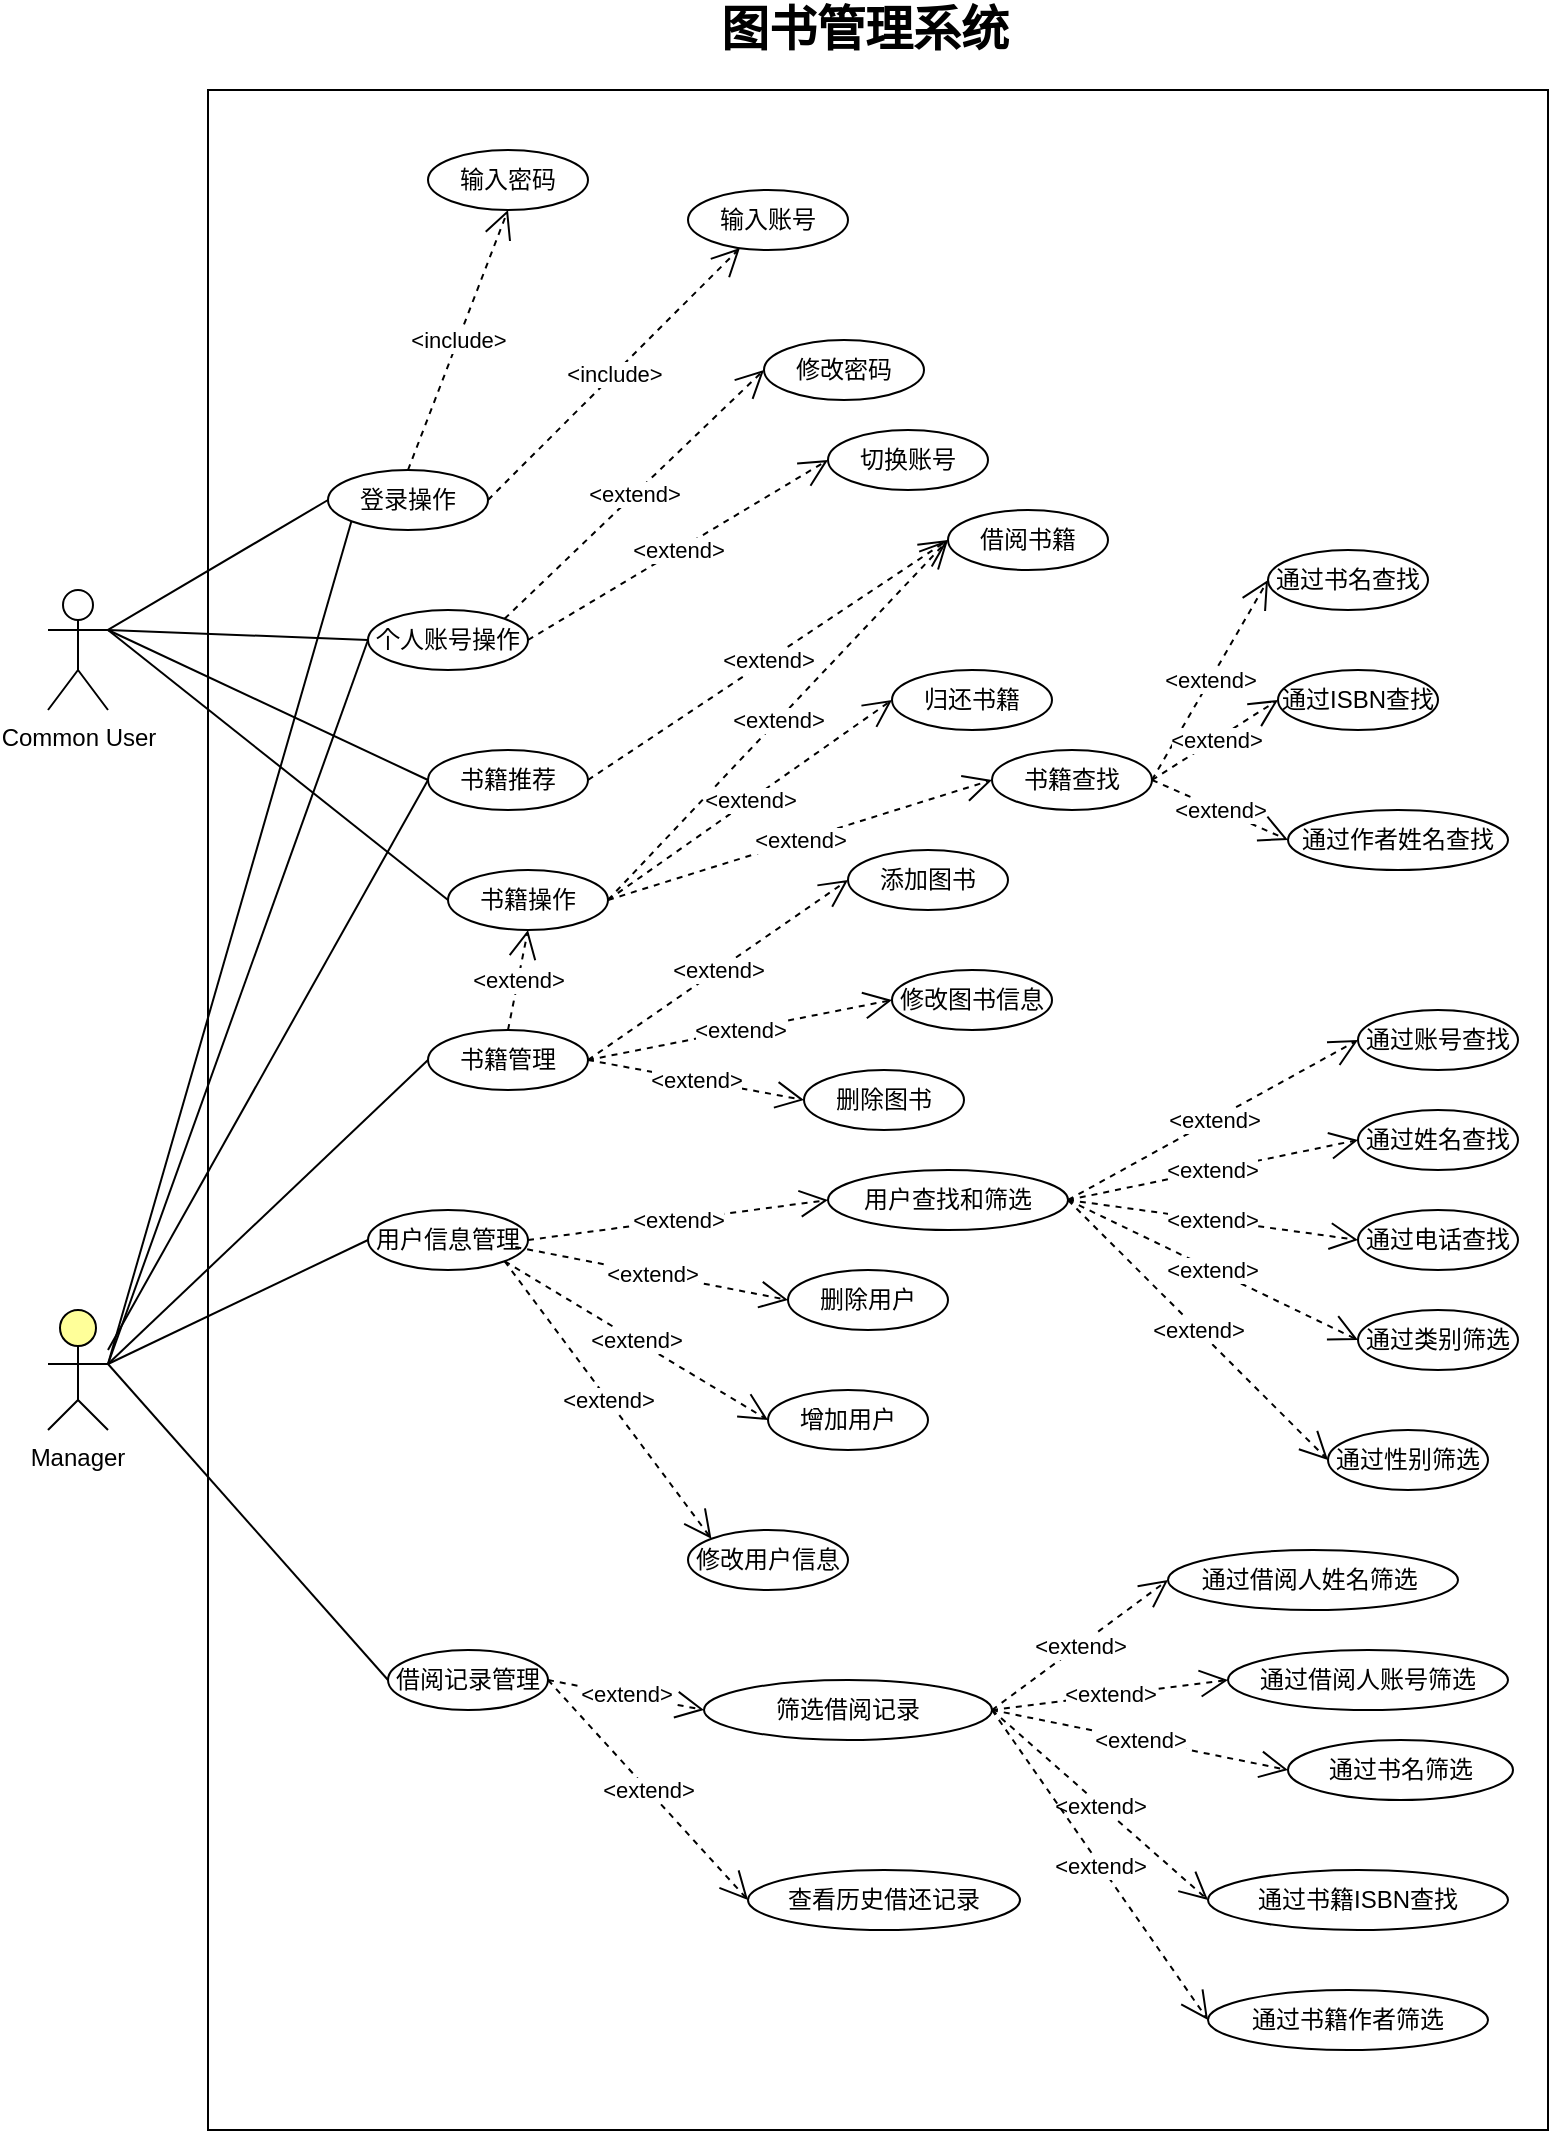 <mxfile version="13.3.5" type="device"><diagram id="NMIxHQQgc-Jly3lWyVrM" name="第 1 页"><mxGraphModel dx="1588" dy="980" grid="1" gridSize="10" guides="1" tooltips="1" connect="1" arrows="1" fold="1" page="1" pageScale="1" pageWidth="827" pageHeight="1169" math="0" shadow="0"><root><mxCell id="0"/><mxCell id="1" parent="0"/><mxCell id="PjBY7PKJhRJC9FS793pI-3" value="Manager" style="html=1;outlineConnect=0;whiteSpace=wrap;fillColor=#ffff99;verticalLabelPosition=bottom;verticalAlign=top;align=center;shape=mxgraph.archimate3.actor;" parent="1" vertex="1"><mxGeometry x="40" y="1060" width="30" height="60" as="geometry"/></mxCell><mxCell id="JLs8-sd4aLPsFnPECENR-1" value="Common User" style="shape=umlActor;verticalLabelPosition=bottom;labelBackgroundColor=#ffffff;verticalAlign=top;html=1;" parent="1" vertex="1"><mxGeometry x="40" y="700" width="30" height="60" as="geometry"/></mxCell><mxCell id="JLs8-sd4aLPsFnPECENR-2" value="登录操作" style="ellipse;whiteSpace=wrap;html=1;" parent="1" vertex="1"><mxGeometry x="180" y="640" width="80" height="30" as="geometry"/></mxCell><mxCell id="JLs8-sd4aLPsFnPECENR-5" value="输入密码" style="ellipse;whiteSpace=wrap;html=1;" parent="1" vertex="1"><mxGeometry x="230" y="480" width="80" height="30" as="geometry"/></mxCell><mxCell id="JLs8-sd4aLPsFnPECENR-6" value="输入账号" style="ellipse;whiteSpace=wrap;html=1;" parent="1" vertex="1"><mxGeometry x="360" y="500" width="80" height="30" as="geometry"/></mxCell><mxCell id="JLs8-sd4aLPsFnPECENR-8" value="" style="endArrow=none;html=1;exitX=1;exitY=0.333;exitDx=0;exitDy=0;exitPerimeter=0;entryX=0;entryY=0.5;entryDx=0;entryDy=0;" parent="1" source="JLs8-sd4aLPsFnPECENR-1" target="JLs8-sd4aLPsFnPECENR-2" edge="1"><mxGeometry width="50" height="50" relative="1" as="geometry"><mxPoint x="120" y="810" as="sourcePoint"/><mxPoint x="170" y="760" as="targetPoint"/></mxGeometry></mxCell><mxCell id="JLs8-sd4aLPsFnPECENR-10" value="&amp;lt;include&amp;gt;" style="endArrow=open;endSize=12;dashed=1;html=1;exitX=1;exitY=0.5;exitDx=0;exitDy=0;" parent="1" source="JLs8-sd4aLPsFnPECENR-2" target="JLs8-sd4aLPsFnPECENR-6" edge="1"><mxGeometry width="160" relative="1" as="geometry"><mxPoint x="220" y="695" as="sourcePoint"/><mxPoint x="380" y="695" as="targetPoint"/></mxGeometry></mxCell><mxCell id="JLs8-sd4aLPsFnPECENR-11" value="&amp;lt;include&amp;gt;" style="endArrow=open;endSize=12;dashed=1;html=1;entryX=0.5;entryY=1;entryDx=0;entryDy=0;exitX=0.5;exitY=0;exitDx=0;exitDy=0;" parent="1" source="JLs8-sd4aLPsFnPECENR-2" target="JLs8-sd4aLPsFnPECENR-5" edge="1"><mxGeometry width="160" relative="1" as="geometry"><mxPoint x="216.824" y="693.873" as="sourcePoint"/><mxPoint x="283.139" y="666.115" as="targetPoint"/></mxGeometry></mxCell><mxCell id="JLs8-sd4aLPsFnPECENR-13" value="" style="endArrow=none;html=1;exitX=1;exitY=0.45;exitDx=0;exitDy=0;exitPerimeter=0;entryX=0;entryY=1;entryDx=0;entryDy=0;" parent="1" source="PjBY7PKJhRJC9FS793pI-3" target="JLs8-sd4aLPsFnPECENR-2" edge="1"><mxGeometry width="50" height="50" relative="1" as="geometry"><mxPoint x="80" y="896.32" as="sourcePoint"/><mxPoint x="177.373" y="869.997" as="targetPoint"/></mxGeometry></mxCell><mxCell id="JLs8-sd4aLPsFnPECENR-22" value="个人账号操作" style="ellipse;whiteSpace=wrap;html=1;" parent="1" vertex="1"><mxGeometry x="200" y="710" width="80" height="30" as="geometry"/></mxCell><mxCell id="JLs8-sd4aLPsFnPECENR-23" value="修改密码" style="ellipse;whiteSpace=wrap;html=1;" parent="1" vertex="1"><mxGeometry x="398" y="575" width="80" height="30" as="geometry"/></mxCell><mxCell id="JLs8-sd4aLPsFnPECENR-24" value="切换账号" style="ellipse;whiteSpace=wrap;html=1;" parent="1" vertex="1"><mxGeometry x="430" y="620" width="80" height="30" as="geometry"/></mxCell><mxCell id="JLs8-sd4aLPsFnPECENR-25" value="&amp;lt;extend&amp;gt;" style="endArrow=open;endSize=12;dashed=1;html=1;exitX=1;exitY=0;exitDx=0;exitDy=0;entryX=0;entryY=0.5;entryDx=0;entryDy=0;" parent="1" source="JLs8-sd4aLPsFnPECENR-22" target="JLs8-sd4aLPsFnPECENR-23" edge="1"><mxGeometry width="160" relative="1" as="geometry"><mxPoint x="290.0" y="790" as="sourcePoint"/><mxPoint x="376.527" y="699.123" as="targetPoint"/></mxGeometry></mxCell><mxCell id="JLs8-sd4aLPsFnPECENR-26" value="&amp;lt;extend&amp;gt;" style="endArrow=open;endSize=12;dashed=1;html=1;exitX=1;exitY=0.5;exitDx=0;exitDy=0;entryX=0;entryY=0.5;entryDx=0;entryDy=0;" parent="1" source="JLs8-sd4aLPsFnPECENR-22" target="JLs8-sd4aLPsFnPECENR-24" edge="1"><mxGeometry width="160" relative="1" as="geometry"><mxPoint x="250.0" y="745" as="sourcePoint"/><mxPoint x="336.527" y="654.123" as="targetPoint"/></mxGeometry></mxCell><mxCell id="JLs8-sd4aLPsFnPECENR-30" value="借阅记录管理" style="ellipse;whiteSpace=wrap;html=1;" parent="1" vertex="1"><mxGeometry x="210" y="1230" width="80" height="30" as="geometry"/></mxCell><mxCell id="JLs8-sd4aLPsFnPECENR-31" value="用户信息管理" style="ellipse;whiteSpace=wrap;html=1;" parent="1" vertex="1"><mxGeometry x="200" y="1010" width="80" height="30" as="geometry"/></mxCell><mxCell id="JLs8-sd4aLPsFnPECENR-32" value="书籍操作" style="ellipse;whiteSpace=wrap;html=1;" parent="1" vertex="1"><mxGeometry x="240" y="840" width="80" height="30" as="geometry"/></mxCell><mxCell id="JLs8-sd4aLPsFnPECENR-33" value="" style="endArrow=none;html=1;exitX=1;exitY=0.333;exitDx=0;exitDy=0;exitPerimeter=0;entryX=0;entryY=0.5;entryDx=0;entryDy=0;" parent="1" source="JLs8-sd4aLPsFnPECENR-1" target="JLs8-sd4aLPsFnPECENR-22" edge="1"><mxGeometry width="50" height="50" relative="1" as="geometry"><mxPoint x="70" y="750" as="sourcePoint"/><mxPoint x="160" y="710" as="targetPoint"/></mxGeometry></mxCell><mxCell id="JLs8-sd4aLPsFnPECENR-34" value="" style="endArrow=none;html=1;exitX=1;exitY=0.45;exitDx=0;exitDy=0;exitPerimeter=0;entryX=0;entryY=0.5;entryDx=0;entryDy=0;" parent="1" source="PjBY7PKJhRJC9FS793pI-3" target="JLs8-sd4aLPsFnPECENR-22" edge="1"><mxGeometry width="50" height="50" relative="1" as="geometry"><mxPoint x="130.0" y="920" as="sourcePoint"/><mxPoint x="170.0" y="820" as="targetPoint"/></mxGeometry></mxCell><mxCell id="JLs8-sd4aLPsFnPECENR-35" value="书籍管理" style="ellipse;whiteSpace=wrap;html=1;" parent="1" vertex="1"><mxGeometry x="230" y="920" width="80" height="30" as="geometry"/></mxCell><mxCell id="JLs8-sd4aLPsFnPECENR-36" value="书籍查找" style="ellipse;whiteSpace=wrap;html=1;" parent="1" vertex="1"><mxGeometry x="512" y="780" width="80" height="30" as="geometry"/></mxCell><mxCell id="JLs8-sd4aLPsFnPECENR-37" value="归还书籍" style="ellipse;whiteSpace=wrap;html=1;" parent="1" vertex="1"><mxGeometry x="462" y="740" width="80" height="30" as="geometry"/></mxCell><mxCell id="JLs8-sd4aLPsFnPECENR-38" value="借阅书籍" style="ellipse;whiteSpace=wrap;html=1;" parent="1" vertex="1"><mxGeometry x="490" y="660" width="80" height="30" as="geometry"/></mxCell><mxCell id="JLs8-sd4aLPsFnPECENR-44" value="&amp;lt;extend&amp;gt;" style="endArrow=open;endSize=12;dashed=1;html=1;exitX=1;exitY=0.5;exitDx=0;exitDy=0;entryX=0;entryY=0.5;entryDx=0;entryDy=0;" parent="1" source="JLs8-sd4aLPsFnPECENR-32" target="JLs8-sd4aLPsFnPECENR-38" edge="1"><mxGeometry width="160" relative="1" as="geometry"><mxPoint x="294" y="795" as="sourcePoint"/><mxPoint x="404.0" y="705" as="targetPoint"/></mxGeometry></mxCell><mxCell id="JLs8-sd4aLPsFnPECENR-45" value="&amp;lt;extend&amp;gt;" style="endArrow=open;endSize=12;dashed=1;html=1;exitX=1;exitY=0.5;exitDx=0;exitDy=0;entryX=0;entryY=0.5;entryDx=0;entryDy=0;" parent="1" source="JLs8-sd4aLPsFnPECENR-32" target="JLs8-sd4aLPsFnPECENR-36" edge="1"><mxGeometry width="160" relative="1" as="geometry"><mxPoint x="250.0" y="870" as="sourcePoint"/><mxPoint x="350.0" y="790" as="targetPoint"/></mxGeometry></mxCell><mxCell id="JLs8-sd4aLPsFnPECENR-46" value="&amp;lt;extend&amp;gt;" style="endArrow=open;endSize=12;dashed=1;html=1;exitX=1;exitY=0.5;exitDx=0;exitDy=0;entryX=0;entryY=0.5;entryDx=0;entryDy=0;" parent="1" source="JLs8-sd4aLPsFnPECENR-32" target="JLs8-sd4aLPsFnPECENR-37" edge="1"><mxGeometry width="160" relative="1" as="geometry"><mxPoint x="280.0" y="855" as="sourcePoint"/><mxPoint x="380.0" y="775" as="targetPoint"/></mxGeometry></mxCell><mxCell id="JLs8-sd4aLPsFnPECENR-47" value="" style="endArrow=none;html=1;exitX=1;exitY=0.333;exitDx=0;exitDy=0;exitPerimeter=0;entryX=0;entryY=0.5;entryDx=0;entryDy=0;" parent="1" source="JLs8-sd4aLPsFnPECENR-1" target="JLs8-sd4aLPsFnPECENR-32" edge="1"><mxGeometry width="50" height="50" relative="1" as="geometry"><mxPoint x="70.0" y="750" as="sourcePoint"/><mxPoint x="190.0" y="665" as="targetPoint"/></mxGeometry></mxCell><mxCell id="JLs8-sd4aLPsFnPECENR-52" value="通过书名查找" style="ellipse;whiteSpace=wrap;html=1;" parent="1" vertex="1"><mxGeometry x="650" y="680" width="80" height="30" as="geometry"/></mxCell><mxCell id="JLs8-sd4aLPsFnPECENR-53" value="通过ISBN查找" style="ellipse;whiteSpace=wrap;html=1;" parent="1" vertex="1"><mxGeometry x="655" y="740" width="80" height="30" as="geometry"/></mxCell><mxCell id="JLs8-sd4aLPsFnPECENR-54" value="通过作者姓名查找" style="ellipse;whiteSpace=wrap;html=1;" parent="1" vertex="1"><mxGeometry x="660" y="810" width="110" height="30" as="geometry"/></mxCell><mxCell id="JLs8-sd4aLPsFnPECENR-55" value="&amp;lt;extend&amp;gt;" style="endArrow=open;endSize=12;dashed=1;html=1;exitX=1;exitY=0.5;exitDx=0;exitDy=0;entryX=0;entryY=0.5;entryDx=0;entryDy=0;" parent="1" source="JLs8-sd4aLPsFnPECENR-36" target="JLs8-sd4aLPsFnPECENR-52" edge="1"><mxGeometry width="160" relative="1" as="geometry"><mxPoint x="470" y="850" as="sourcePoint"/><mxPoint x="590.0" y="880" as="targetPoint"/></mxGeometry></mxCell><mxCell id="JLs8-sd4aLPsFnPECENR-56" value="&amp;lt;extend&amp;gt;" style="endArrow=open;endSize=12;dashed=1;html=1;exitX=1;exitY=0.5;exitDx=0;exitDy=0;entryX=0;entryY=0.5;entryDx=0;entryDy=0;" parent="1" source="JLs8-sd4aLPsFnPECENR-36" target="JLs8-sd4aLPsFnPECENR-53" edge="1"><mxGeometry width="160" relative="1" as="geometry"><mxPoint x="480.0" y="845" as="sourcePoint"/><mxPoint x="545" y="805" as="targetPoint"/></mxGeometry></mxCell><mxCell id="JLs8-sd4aLPsFnPECENR-57" value="&amp;lt;extend&amp;gt;" style="endArrow=open;endSize=12;dashed=1;html=1;exitX=1;exitY=0.5;exitDx=0;exitDy=0;entryX=0;entryY=0.5;entryDx=0;entryDy=0;" parent="1" source="JLs8-sd4aLPsFnPECENR-36" target="JLs8-sd4aLPsFnPECENR-54" edge="1"><mxGeometry width="160" relative="1" as="geometry"><mxPoint x="490.0" y="855" as="sourcePoint"/><mxPoint x="555" y="815" as="targetPoint"/></mxGeometry></mxCell><mxCell id="JLs8-sd4aLPsFnPECENR-58" value="" style="endArrow=none;html=1;exitX=1;exitY=0.45;exitDx=0;exitDy=0;exitPerimeter=0;entryX=0;entryY=0.5;entryDx=0;entryDy=0;" parent="1" source="PjBY7PKJhRJC9FS793pI-3" target="JLs8-sd4aLPsFnPECENR-35" edge="1"><mxGeometry width="50" height="50" relative="1" as="geometry"><mxPoint x="140" y="880" as="sourcePoint"/><mxPoint x="160" y="840" as="targetPoint"/></mxGeometry></mxCell><mxCell id="JLs8-sd4aLPsFnPECENR-59" value="" style="endArrow=none;html=1;exitX=1;exitY=0.45;exitDx=0;exitDy=0;exitPerimeter=0;entryX=0;entryY=0.5;entryDx=0;entryDy=0;" parent="1" source="PjBY7PKJhRJC9FS793pI-3" target="JLs8-sd4aLPsFnPECENR-31" edge="1"><mxGeometry width="50" height="50" relative="1" as="geometry"><mxPoint x="80.0" y="897" as="sourcePoint"/><mxPoint x="210.0" y="925" as="targetPoint"/></mxGeometry></mxCell><mxCell id="JLs8-sd4aLPsFnPECENR-60" value="" style="endArrow=none;html=1;exitX=1;exitY=0.45;exitDx=0;exitDy=0;exitPerimeter=0;entryX=0;entryY=0.5;entryDx=0;entryDy=0;" parent="1" source="PjBY7PKJhRJC9FS793pI-3" target="JLs8-sd4aLPsFnPECENR-30" edge="1"><mxGeometry width="50" height="50" relative="1" as="geometry"><mxPoint x="90.0" y="907" as="sourcePoint"/><mxPoint x="220.0" y="935" as="targetPoint"/></mxGeometry></mxCell><mxCell id="JLs8-sd4aLPsFnPECENR-61" value="添加图书" style="ellipse;whiteSpace=wrap;html=1;" parent="1" vertex="1"><mxGeometry x="440" y="830" width="80" height="30" as="geometry"/></mxCell><mxCell id="JLs8-sd4aLPsFnPECENR-62" value="修改图书信息" style="ellipse;whiteSpace=wrap;html=1;" parent="1" vertex="1"><mxGeometry x="462" y="890" width="80" height="30" as="geometry"/></mxCell><mxCell id="JLs8-sd4aLPsFnPECENR-63" value="删除图书" style="ellipse;whiteSpace=wrap;html=1;" parent="1" vertex="1"><mxGeometry x="418" y="940" width="80" height="30" as="geometry"/></mxCell><mxCell id="JLs8-sd4aLPsFnPECENR-64" value="&amp;lt;extend&amp;gt;" style="endArrow=open;endSize=12;dashed=1;html=1;exitX=0.5;exitY=0;exitDx=0;exitDy=0;entryX=0.5;entryY=1;entryDx=0;entryDy=0;" parent="1" source="JLs8-sd4aLPsFnPECENR-35" target="JLs8-sd4aLPsFnPECENR-32" edge="1"><mxGeometry width="160" relative="1" as="geometry"><mxPoint x="280" y="815" as="sourcePoint"/><mxPoint x="400.0" y="845" as="targetPoint"/></mxGeometry></mxCell><mxCell id="JLs8-sd4aLPsFnPECENR-65" value="&amp;lt;extend&amp;gt;" style="endArrow=open;endSize=12;dashed=1;html=1;exitX=1;exitY=0.5;exitDx=0;exitDy=0;entryX=0;entryY=0.5;entryDx=0;entryDy=0;" parent="1" source="JLs8-sd4aLPsFnPECENR-35" target="JLs8-sd4aLPsFnPECENR-61" edge="1"><mxGeometry width="160" relative="1" as="geometry"><mxPoint x="290" y="825" as="sourcePoint"/><mxPoint x="320" y="880" as="targetPoint"/></mxGeometry></mxCell><mxCell id="JLs8-sd4aLPsFnPECENR-67" value="&amp;lt;extend&amp;gt;" style="endArrow=open;endSize=12;dashed=1;html=1;exitX=1;exitY=0.5;exitDx=0;exitDy=0;entryX=0;entryY=0.5;entryDx=0;entryDy=0;" parent="1" source="JLs8-sd4aLPsFnPECENR-35" target="JLs8-sd4aLPsFnPECENR-62" edge="1"><mxGeometry width="160" relative="1" as="geometry"><mxPoint x="280" y="945" as="sourcePoint"/><mxPoint x="400.0" y="900" as="targetPoint"/></mxGeometry></mxCell><mxCell id="JLs8-sd4aLPsFnPECENR-68" value="&amp;lt;extend&amp;gt;" style="endArrow=open;endSize=12;dashed=1;html=1;exitX=1;exitY=0.5;exitDx=0;exitDy=0;entryX=0;entryY=0.5;entryDx=0;entryDy=0;" parent="1" source="JLs8-sd4aLPsFnPECENR-35" target="JLs8-sd4aLPsFnPECENR-63" edge="1"><mxGeometry width="160" relative="1" as="geometry"><mxPoint x="290" y="955" as="sourcePoint"/><mxPoint x="410.0" y="910" as="targetPoint"/></mxGeometry></mxCell><mxCell id="JLs8-sd4aLPsFnPECENR-69" value="用户查找和筛选" style="ellipse;whiteSpace=wrap;html=1;" parent="1" vertex="1"><mxGeometry x="430" y="990" width="120" height="30" as="geometry"/></mxCell><mxCell id="JLs8-sd4aLPsFnPECENR-70" value="删除用户" style="ellipse;whiteSpace=wrap;html=1;" parent="1" vertex="1"><mxGeometry x="410" y="1040" width="80" height="30" as="geometry"/></mxCell><mxCell id="JLs8-sd4aLPsFnPECENR-71" value="增加用户" style="ellipse;whiteSpace=wrap;html=1;" parent="1" vertex="1"><mxGeometry x="400" y="1100" width="80" height="30" as="geometry"/></mxCell><mxCell id="JLs8-sd4aLPsFnPECENR-72" value="修改用户信息" style="ellipse;whiteSpace=wrap;html=1;" parent="1" vertex="1"><mxGeometry x="360" y="1170" width="80" height="30" as="geometry"/></mxCell><mxCell id="JLs8-sd4aLPsFnPECENR-73" value="查看历史借还记录" style="ellipse;whiteSpace=wrap;html=1;" parent="1" vertex="1"><mxGeometry x="390" y="1340" width="136" height="30" as="geometry"/></mxCell><mxCell id="JLs8-sd4aLPsFnPECENR-76" value="&amp;lt;extend&amp;gt;" style="endArrow=open;endSize=12;dashed=1;html=1;exitX=1;exitY=0.5;exitDx=0;exitDy=0;entryX=0;entryY=0.5;entryDx=0;entryDy=0;" parent="1" source="JLs8-sd4aLPsFnPECENR-31" target="JLs8-sd4aLPsFnPECENR-69" edge="1"><mxGeometry width="160" relative="1" as="geometry"><mxPoint x="280" y="945" as="sourcePoint"/><mxPoint x="400" y="985" as="targetPoint"/></mxGeometry></mxCell><mxCell id="JLs8-sd4aLPsFnPECENR-77" value="&amp;lt;extend&amp;gt;" style="endArrow=open;endSize=12;dashed=1;html=1;exitX=0.921;exitY=0.617;exitDx=0;exitDy=0;entryX=0;entryY=0.5;entryDx=0;entryDy=0;exitPerimeter=0;" parent="1" source="JLs8-sd4aLPsFnPECENR-31" target="JLs8-sd4aLPsFnPECENR-70" edge="1"><mxGeometry width="160" relative="1" as="geometry"><mxPoint x="280" y="1065" as="sourcePoint"/><mxPoint x="341.716" y="1035.607" as="targetPoint"/></mxGeometry></mxCell><mxCell id="JLs8-sd4aLPsFnPECENR-78" value="&amp;lt;extend&amp;gt;" style="endArrow=open;endSize=12;dashed=1;html=1;exitX=1;exitY=1;exitDx=0;exitDy=0;entryX=0;entryY=0.5;entryDx=0;entryDy=0;" parent="1" source="JLs8-sd4aLPsFnPECENR-31" target="JLs8-sd4aLPsFnPECENR-71" edge="1"><mxGeometry width="160" relative="1" as="geometry"><mxPoint x="290" y="1075" as="sourcePoint"/><mxPoint x="351.716" y="1045.607" as="targetPoint"/></mxGeometry></mxCell><mxCell id="JLs8-sd4aLPsFnPECENR-79" value="&amp;lt;extend&amp;gt;" style="endArrow=open;endSize=12;dashed=1;html=1;exitX=1;exitY=1;exitDx=0;exitDy=0;entryX=0;entryY=0;entryDx=0;entryDy=0;" parent="1" source="JLs8-sd4aLPsFnPECENR-31" target="JLs8-sd4aLPsFnPECENR-72" edge="1"><mxGeometry width="160" relative="1" as="geometry"><mxPoint x="300" y="1085" as="sourcePoint"/><mxPoint x="361.716" y="1055.607" as="targetPoint"/></mxGeometry></mxCell><mxCell id="JLs8-sd4aLPsFnPECENR-81" value="&amp;lt;extend&amp;gt;" style="endArrow=open;endSize=12;dashed=1;html=1;exitX=1;exitY=0.5;exitDx=0;exitDy=0;entryX=0;entryY=0.5;entryDx=0;entryDy=0;" parent="1" source="JLs8-sd4aLPsFnPECENR-30" target="JLs8-sd4aLPsFnPECENR-73" edge="1"><mxGeometry width="160" relative="1" as="geometry"><mxPoint x="269.998" y="1189.0" as="sourcePoint"/><mxPoint x="385.742" y="1287.44" as="targetPoint"/></mxGeometry></mxCell><mxCell id="JLs8-sd4aLPsFnPECENR-88" value="通过账号查找" style="ellipse;whiteSpace=wrap;html=1;" parent="1" vertex="1"><mxGeometry x="695" y="910" width="80" height="30" as="geometry"/></mxCell><mxCell id="JLs8-sd4aLPsFnPECENR-89" value="&amp;lt;extend&amp;gt;" style="endArrow=open;endSize=12;dashed=1;html=1;exitX=1;exitY=0.5;exitDx=0;exitDy=0;entryX=0;entryY=0.5;entryDx=0;entryDy=0;" parent="1" source="JLs8-sd4aLPsFnPECENR-69" target="JLs8-sd4aLPsFnPECENR-88" edge="1"><mxGeometry width="160" relative="1" as="geometry"><mxPoint x="550" y="1005" as="sourcePoint"/><mxPoint x="670.0" y="1050" as="targetPoint"/></mxGeometry></mxCell><mxCell id="JLs8-sd4aLPsFnPECENR-90" value="通过姓名查找" style="ellipse;whiteSpace=wrap;html=1;" parent="1" vertex="1"><mxGeometry x="695" y="960" width="80" height="30" as="geometry"/></mxCell><mxCell id="JLs8-sd4aLPsFnPECENR-91" value="&amp;lt;extend&amp;gt;" style="endArrow=open;endSize=12;dashed=1;html=1;exitX=1;exitY=0.5;exitDx=0;exitDy=0;entryX=0;entryY=0.5;entryDx=0;entryDy=0;" parent="1" source="JLs8-sd4aLPsFnPECENR-69" target="JLs8-sd4aLPsFnPECENR-90" edge="1"><mxGeometry width="160" relative="1" as="geometry"><mxPoint x="550" y="1040" as="sourcePoint"/><mxPoint x="670.0" y="1085" as="targetPoint"/></mxGeometry></mxCell><mxCell id="JLs8-sd4aLPsFnPECENR-92" value="通过类别筛选" style="ellipse;whiteSpace=wrap;html=1;" parent="1" vertex="1"><mxGeometry x="695" y="1060" width="80" height="30" as="geometry"/></mxCell><mxCell id="JLs8-sd4aLPsFnPECENR-93" value="&amp;lt;extend&amp;gt;" style="endArrow=open;endSize=12;dashed=1;html=1;exitX=1;exitY=0.5;exitDx=0;exitDy=0;entryX=0;entryY=0.5;entryDx=0;entryDy=0;" parent="1" source="JLs8-sd4aLPsFnPECENR-69" target="JLs8-sd4aLPsFnPECENR-92" edge="1"><mxGeometry width="160" relative="1" as="geometry"><mxPoint x="560" y="1090" as="sourcePoint"/><mxPoint x="680.0" y="1135" as="targetPoint"/></mxGeometry></mxCell><mxCell id="JLs8-sd4aLPsFnPECENR-94" value="通过电话查找" style="ellipse;whiteSpace=wrap;html=1;" parent="1" vertex="1"><mxGeometry x="695" y="1010" width="80" height="30" as="geometry"/></mxCell><mxCell id="JLs8-sd4aLPsFnPECENR-95" value="&amp;lt;extend&amp;gt;" style="endArrow=open;endSize=12;dashed=1;html=1;exitX=1;exitY=0.5;exitDx=0;exitDy=0;entryX=0;entryY=0.5;entryDx=0;entryDy=0;" parent="1" source="JLs8-sd4aLPsFnPECENR-69" target="JLs8-sd4aLPsFnPECENR-94" edge="1"><mxGeometry width="160" relative="1" as="geometry"><mxPoint x="560" y="1060" as="sourcePoint"/><mxPoint x="690" y="1085" as="targetPoint"/></mxGeometry></mxCell><mxCell id="JLs8-sd4aLPsFnPECENR-96" value="通过性别筛选" style="ellipse;whiteSpace=wrap;html=1;" parent="1" vertex="1"><mxGeometry x="680" y="1120" width="80" height="30" as="geometry"/></mxCell><mxCell id="JLs8-sd4aLPsFnPECENR-97" value="&amp;lt;extend&amp;gt;" style="endArrow=open;endSize=12;dashed=1;html=1;exitX=1;exitY=0.5;exitDx=0;exitDy=0;entryX=0;entryY=0.5;entryDx=0;entryDy=0;" parent="1" source="JLs8-sd4aLPsFnPECENR-69" target="JLs8-sd4aLPsFnPECENR-96" edge="1"><mxGeometry width="160" relative="1" as="geometry"><mxPoint x="550" y="1090" as="sourcePoint"/><mxPoint x="670.0" y="1200" as="targetPoint"/></mxGeometry></mxCell><mxCell id="JLs8-sd4aLPsFnPECENR-100" value="&amp;lt;extend&amp;gt;" style="endArrow=open;endSize=12;dashed=1;html=1;exitX=1;exitY=0.5;exitDx=0;exitDy=0;entryX=0;entryY=0.5;entryDx=0;entryDy=0;" parent="1" source="JLs8-sd4aLPsFnPECENR-30" target="JLs8-sd4aLPsFnPECENR-101" edge="1"><mxGeometry width="160" relative="1" as="geometry"><mxPoint x="252" y="1280" as="sourcePoint"/><mxPoint x="392.0" y="1320" as="targetPoint"/></mxGeometry></mxCell><mxCell id="JLs8-sd4aLPsFnPECENR-101" value="筛选借阅记录" style="ellipse;whiteSpace=wrap;html=1;" parent="1" vertex="1"><mxGeometry x="368" y="1245" width="144" height="30" as="geometry"/></mxCell><mxCell id="JLs8-sd4aLPsFnPECENR-107" value="&amp;lt;extend&amp;gt;" style="endArrow=open;endSize=12;dashed=1;html=1;exitX=1;exitY=0.5;exitDx=0;exitDy=0;entryX=0;entryY=0.5;entryDx=0;entryDy=0;" parent="1" source="JLs8-sd4aLPsFnPECENR-101" target="JLs8-sd4aLPsFnPECENR-108" edge="1"><mxGeometry width="160" relative="1" as="geometry"><mxPoint x="550.0" y="1315" as="sourcePoint"/><mxPoint x="670.0" y="1360" as="targetPoint"/></mxGeometry></mxCell><mxCell id="JLs8-sd4aLPsFnPECENR-108" value="通过借阅人姓名筛选&amp;nbsp;" style="ellipse;whiteSpace=wrap;html=1;" parent="1" vertex="1"><mxGeometry x="600" y="1180" width="145" height="30" as="geometry"/></mxCell><mxCell id="JLs8-sd4aLPsFnPECENR-109" value="&amp;lt;extend&amp;gt;" style="endArrow=open;endSize=12;dashed=1;html=1;exitX=1;exitY=0.5;exitDx=0;exitDy=0;entryX=0;entryY=0.5;entryDx=0;entryDy=0;" parent="1" source="JLs8-sd4aLPsFnPECENR-101" target="JLs8-sd4aLPsFnPECENR-110" edge="1"><mxGeometry width="160" relative="1" as="geometry"><mxPoint x="547.5" y="1345" as="sourcePoint"/><mxPoint x="667.5" y="1390" as="targetPoint"/></mxGeometry></mxCell><mxCell id="JLs8-sd4aLPsFnPECENR-110" value="通过借阅人账号筛选" style="ellipse;whiteSpace=wrap;html=1;" parent="1" vertex="1"><mxGeometry x="630" y="1230" width="140" height="30" as="geometry"/></mxCell><mxCell id="JLs8-sd4aLPsFnPECENR-111" value="&amp;lt;extend&amp;gt;" style="endArrow=open;endSize=12;dashed=1;html=1;exitX=1;exitY=0.5;exitDx=0;exitDy=0;entryX=0;entryY=0.5;entryDx=0;entryDy=0;" parent="1" source="JLs8-sd4aLPsFnPECENR-101" target="JLs8-sd4aLPsFnPECENR-112" edge="1"><mxGeometry width="160" relative="1" as="geometry"><mxPoint x="547.5" y="1370" as="sourcePoint"/><mxPoint x="667.5" y="1415" as="targetPoint"/></mxGeometry></mxCell><mxCell id="JLs8-sd4aLPsFnPECENR-112" value="通过书名筛选" style="ellipse;whiteSpace=wrap;html=1;" parent="1" vertex="1"><mxGeometry x="660" y="1275" width="112.5" height="30" as="geometry"/></mxCell><mxCell id="JLs8-sd4aLPsFnPECENR-113" value="&amp;lt;extend&amp;gt;" style="endArrow=open;endSize=12;dashed=1;html=1;exitX=1;exitY=0.5;exitDx=0;exitDy=0;entryX=0;entryY=0.5;entryDx=0;entryDy=0;" parent="1" source="JLs8-sd4aLPsFnPECENR-101" target="JLs8-sd4aLPsFnPECENR-114" edge="1"><mxGeometry width="160" relative="1" as="geometry"><mxPoint x="547.5" y="1395" as="sourcePoint"/><mxPoint x="667.5" y="1440" as="targetPoint"/></mxGeometry></mxCell><mxCell id="JLs8-sd4aLPsFnPECENR-114" value="通过书籍ISBN查找" style="ellipse;whiteSpace=wrap;html=1;" parent="1" vertex="1"><mxGeometry x="620" y="1340" width="150" height="30" as="geometry"/></mxCell><mxCell id="JLs8-sd4aLPsFnPECENR-115" value="&amp;lt;extend&amp;gt;" style="endArrow=open;endSize=12;dashed=1;html=1;exitX=1;exitY=0.5;exitDx=0;exitDy=0;entryX=0;entryY=0.5;entryDx=0;entryDy=0;" parent="1" source="JLs8-sd4aLPsFnPECENR-101" target="JLs8-sd4aLPsFnPECENR-116" edge="1"><mxGeometry width="160" relative="1" as="geometry"><mxPoint x="542.0" y="1415" as="sourcePoint"/><mxPoint x="662.0" y="1460" as="targetPoint"/></mxGeometry></mxCell><mxCell id="JLs8-sd4aLPsFnPECENR-116" value="通过书籍作者筛选" style="ellipse;whiteSpace=wrap;html=1;" parent="1" vertex="1"><mxGeometry x="620" y="1400" width="140" height="30" as="geometry"/></mxCell><mxCell id="cWuXvPKeP6VaohpHrhk5-2" value="图书管理系统" style="text;strokeColor=none;fillColor=none;html=1;fontSize=24;fontStyle=1;verticalAlign=middle;align=center;" parent="1" vertex="1"><mxGeometry x="398" y="410" width="100" height="20" as="geometry"/></mxCell><mxCell id="BkABVFPIfkDwXCYkeudh-2" value="书籍推荐" style="ellipse;whiteSpace=wrap;html=1;" vertex="1" parent="1"><mxGeometry x="230" y="780" width="80" height="30" as="geometry"/></mxCell><mxCell id="BkABVFPIfkDwXCYkeudh-3" value="" style="endArrow=none;html=1;exitX=0;exitY=0.5;exitDx=0;exitDy=0;" edge="1" parent="1" source="BkABVFPIfkDwXCYkeudh-2"><mxGeometry width="50" height="50" relative="1" as="geometry"><mxPoint x="30" y="910" as="sourcePoint"/><mxPoint x="70" y="720" as="targetPoint"/></mxGeometry></mxCell><mxCell id="BkABVFPIfkDwXCYkeudh-4" value="&amp;lt;extend&amp;gt;" style="endArrow=open;endSize=12;dashed=1;html=1;exitX=1;exitY=0.5;exitDx=0;exitDy=0;" edge="1" parent="1" source="BkABVFPIfkDwXCYkeudh-2"><mxGeometry width="160" relative="1" as="geometry"><mxPoint x="300" y="760" as="sourcePoint"/><mxPoint x="490" y="675" as="targetPoint"/></mxGeometry></mxCell><mxCell id="BkABVFPIfkDwXCYkeudh-5" value="" style="endArrow=none;html=1;entryX=0;entryY=0.5;entryDx=0;entryDy=0;" edge="1" parent="1" target="BkABVFPIfkDwXCYkeudh-2"><mxGeometry width="50" height="50" relative="1" as="geometry"><mxPoint x="70" y="1080" as="sourcePoint"/><mxPoint x="210" y="860" as="targetPoint"/></mxGeometry></mxCell><mxCell id="BkABVFPIfkDwXCYkeudh-6" value="" style="whiteSpace=wrap;html=1;fillColor=none;" vertex="1" parent="1"><mxGeometry x="120" y="450" width="670" height="1020" as="geometry"/></mxCell></root></mxGraphModel></diagram></mxfile>